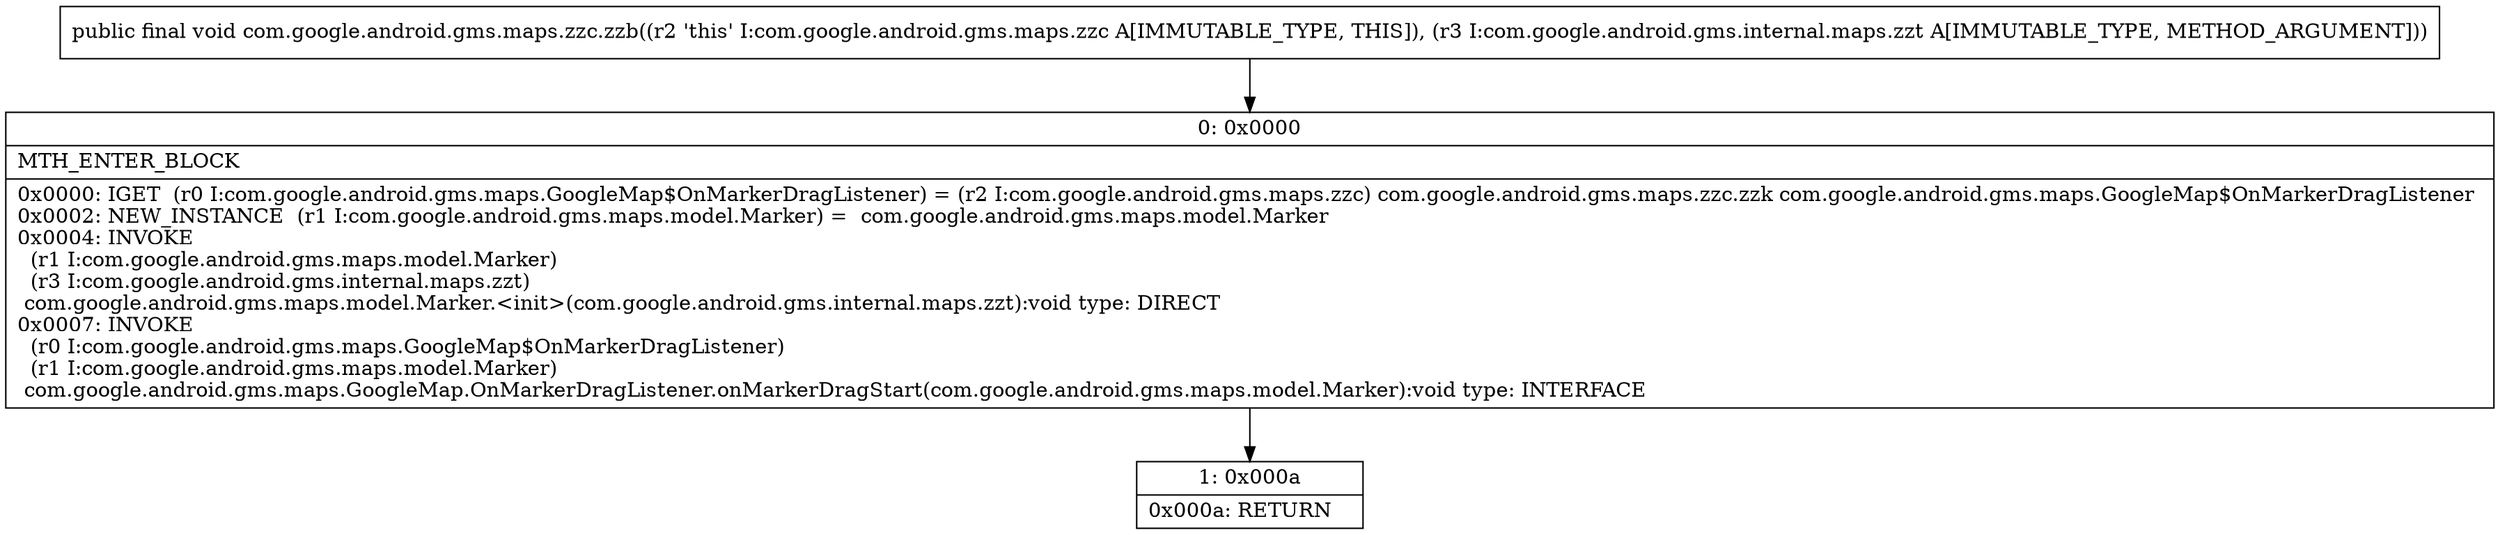 digraph "CFG forcom.google.android.gms.maps.zzc.zzb(Lcom\/google\/android\/gms\/internal\/maps\/zzt;)V" {
Node_0 [shape=record,label="{0\:\ 0x0000|MTH_ENTER_BLOCK\l|0x0000: IGET  (r0 I:com.google.android.gms.maps.GoogleMap$OnMarkerDragListener) = (r2 I:com.google.android.gms.maps.zzc) com.google.android.gms.maps.zzc.zzk com.google.android.gms.maps.GoogleMap$OnMarkerDragListener \l0x0002: NEW_INSTANCE  (r1 I:com.google.android.gms.maps.model.Marker) =  com.google.android.gms.maps.model.Marker \l0x0004: INVOKE  \l  (r1 I:com.google.android.gms.maps.model.Marker)\l  (r3 I:com.google.android.gms.internal.maps.zzt)\l com.google.android.gms.maps.model.Marker.\<init\>(com.google.android.gms.internal.maps.zzt):void type: DIRECT \l0x0007: INVOKE  \l  (r0 I:com.google.android.gms.maps.GoogleMap$OnMarkerDragListener)\l  (r1 I:com.google.android.gms.maps.model.Marker)\l com.google.android.gms.maps.GoogleMap.OnMarkerDragListener.onMarkerDragStart(com.google.android.gms.maps.model.Marker):void type: INTERFACE \l}"];
Node_1 [shape=record,label="{1\:\ 0x000a|0x000a: RETURN   \l}"];
MethodNode[shape=record,label="{public final void com.google.android.gms.maps.zzc.zzb((r2 'this' I:com.google.android.gms.maps.zzc A[IMMUTABLE_TYPE, THIS]), (r3 I:com.google.android.gms.internal.maps.zzt A[IMMUTABLE_TYPE, METHOD_ARGUMENT])) }"];
MethodNode -> Node_0;
Node_0 -> Node_1;
}

